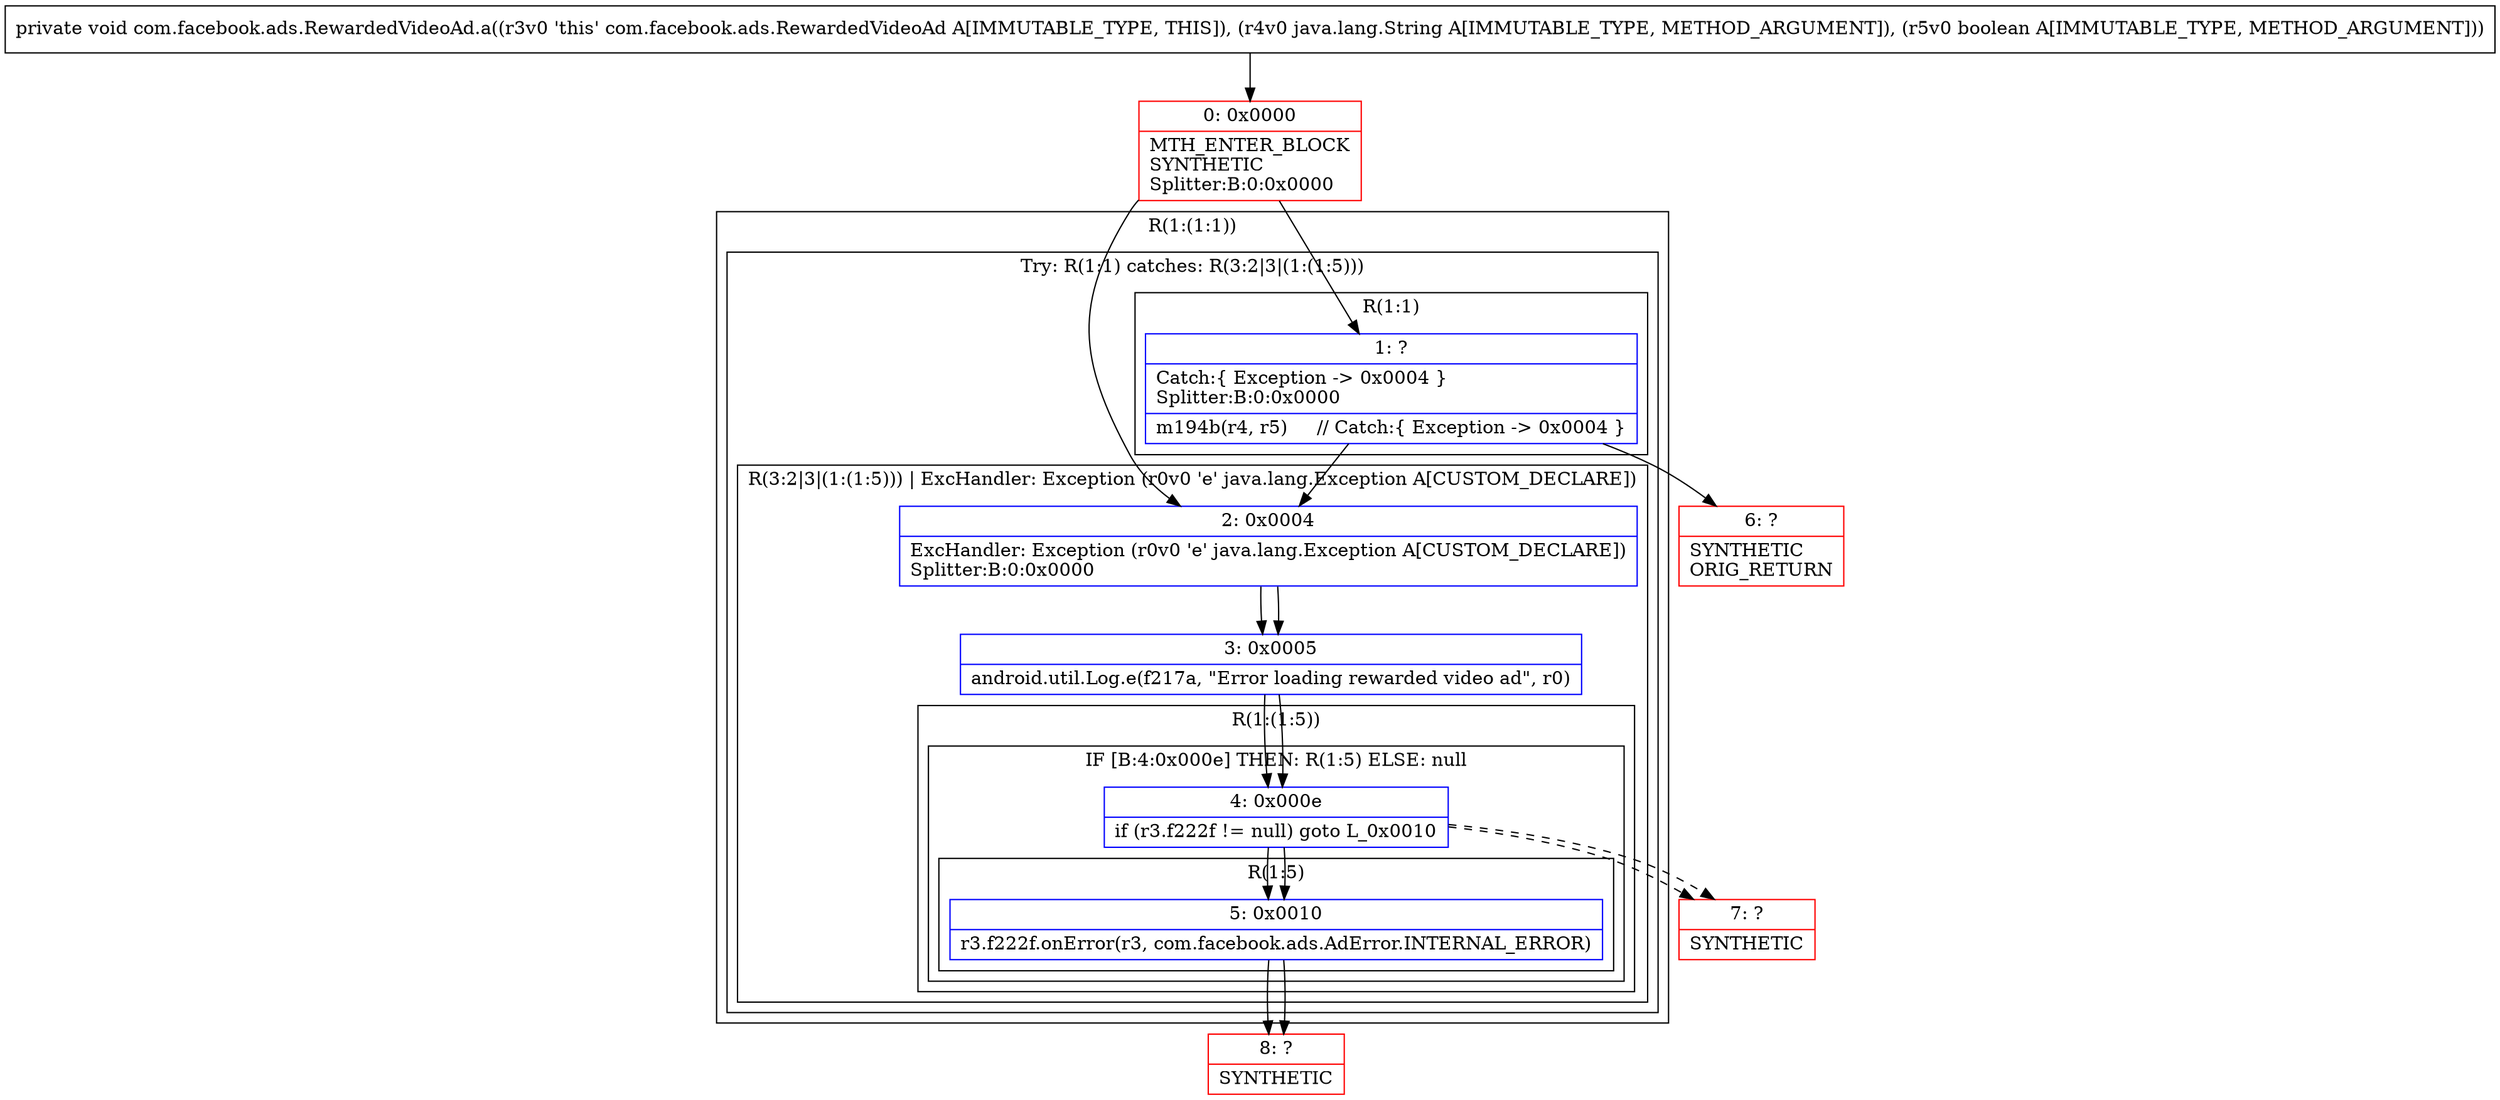 digraph "CFG forcom.facebook.ads.RewardedVideoAd.a(Ljava\/lang\/String;Z)V" {
subgraph cluster_Region_258968581 {
label = "R(1:(1:1))";
node [shape=record,color=blue];
subgraph cluster_TryCatchRegion_116940970 {
label = "Try: R(1:1) catches: R(3:2|3|(1:(1:5)))";
node [shape=record,color=blue];
subgraph cluster_Region_427483761 {
label = "R(1:1)";
node [shape=record,color=blue];
Node_1 [shape=record,label="{1\:\ ?|Catch:\{ Exception \-\> 0x0004 \}\lSplitter:B:0:0x0000\l|m194b(r4, r5)     \/\/ Catch:\{ Exception \-\> 0x0004 \}\l}"];
}
subgraph cluster_Region_1075880642 {
label = "R(3:2|3|(1:(1:5))) | ExcHandler: Exception (r0v0 'e' java.lang.Exception A[CUSTOM_DECLARE])\l";
node [shape=record,color=blue];
Node_2 [shape=record,label="{2\:\ 0x0004|ExcHandler: Exception (r0v0 'e' java.lang.Exception A[CUSTOM_DECLARE])\lSplitter:B:0:0x0000\l}"];
Node_3 [shape=record,label="{3\:\ 0x0005|android.util.Log.e(f217a, \"Error loading rewarded video ad\", r0)\l}"];
subgraph cluster_Region_861667687 {
label = "R(1:(1:5))";
node [shape=record,color=blue];
subgraph cluster_IfRegion_1994705558 {
label = "IF [B:4:0x000e] THEN: R(1:5) ELSE: null";
node [shape=record,color=blue];
Node_4 [shape=record,label="{4\:\ 0x000e|if (r3.f222f != null) goto L_0x0010\l}"];
subgraph cluster_Region_952354641 {
label = "R(1:5)";
node [shape=record,color=blue];
Node_5 [shape=record,label="{5\:\ 0x0010|r3.f222f.onError(r3, com.facebook.ads.AdError.INTERNAL_ERROR)\l}"];
}
}
}
}
}
}
subgraph cluster_Region_1075880642 {
label = "R(3:2|3|(1:(1:5))) | ExcHandler: Exception (r0v0 'e' java.lang.Exception A[CUSTOM_DECLARE])\l";
node [shape=record,color=blue];
Node_2 [shape=record,label="{2\:\ 0x0004|ExcHandler: Exception (r0v0 'e' java.lang.Exception A[CUSTOM_DECLARE])\lSplitter:B:0:0x0000\l}"];
Node_3 [shape=record,label="{3\:\ 0x0005|android.util.Log.e(f217a, \"Error loading rewarded video ad\", r0)\l}"];
subgraph cluster_Region_861667687 {
label = "R(1:(1:5))";
node [shape=record,color=blue];
subgraph cluster_IfRegion_1994705558 {
label = "IF [B:4:0x000e] THEN: R(1:5) ELSE: null";
node [shape=record,color=blue];
Node_4 [shape=record,label="{4\:\ 0x000e|if (r3.f222f != null) goto L_0x0010\l}"];
subgraph cluster_Region_952354641 {
label = "R(1:5)";
node [shape=record,color=blue];
Node_5 [shape=record,label="{5\:\ 0x0010|r3.f222f.onError(r3, com.facebook.ads.AdError.INTERNAL_ERROR)\l}"];
}
}
}
}
Node_0 [shape=record,color=red,label="{0\:\ 0x0000|MTH_ENTER_BLOCK\lSYNTHETIC\lSplitter:B:0:0x0000\l}"];
Node_6 [shape=record,color=red,label="{6\:\ ?|SYNTHETIC\lORIG_RETURN\l}"];
Node_7 [shape=record,color=red,label="{7\:\ ?|SYNTHETIC\l}"];
Node_8 [shape=record,color=red,label="{8\:\ ?|SYNTHETIC\l}"];
MethodNode[shape=record,label="{private void com.facebook.ads.RewardedVideoAd.a((r3v0 'this' com.facebook.ads.RewardedVideoAd A[IMMUTABLE_TYPE, THIS]), (r4v0 java.lang.String A[IMMUTABLE_TYPE, METHOD_ARGUMENT]), (r5v0 boolean A[IMMUTABLE_TYPE, METHOD_ARGUMENT])) }"];
MethodNode -> Node_0;
Node_1 -> Node_2;
Node_1 -> Node_6;
Node_2 -> Node_3;
Node_3 -> Node_4;
Node_4 -> Node_5;
Node_4 -> Node_7[style=dashed];
Node_5 -> Node_8;
Node_2 -> Node_3;
Node_3 -> Node_4;
Node_4 -> Node_5;
Node_4 -> Node_7[style=dashed];
Node_5 -> Node_8;
Node_0 -> Node_1;
Node_0 -> Node_2;
}

